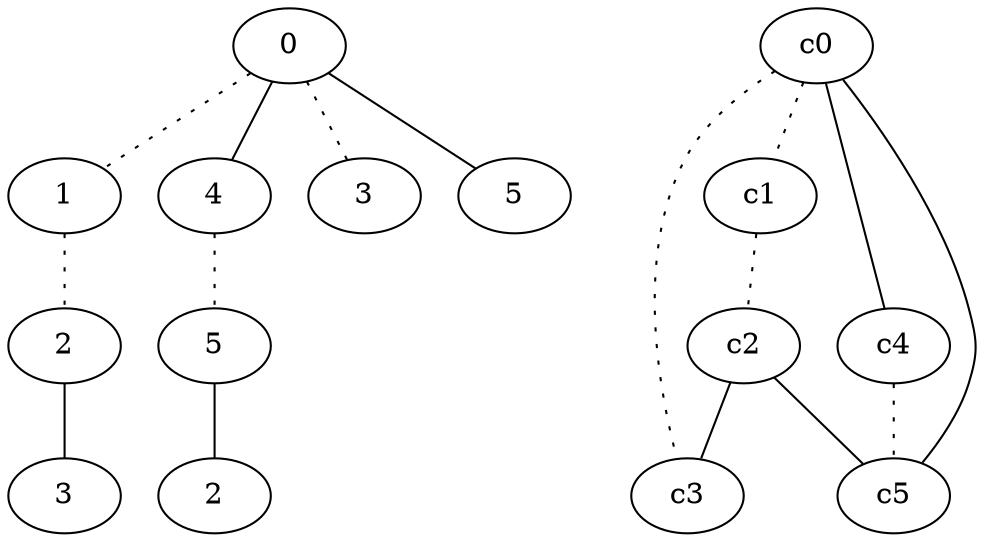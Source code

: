 graph {
a0[label=0];
a1[label=1];
a2[label=2];
a3[label=3];
a4[label=4];
a5[label=5];
a6[label=2];
a7[label=3];
a8[label=5];
a0 -- a1 [style=dotted];
a0 -- a4;
a0 -- a7 [style=dotted];
a0 -- a8;
a1 -- a2 [style=dotted];
a2 -- a3;
a4 -- a5 [style=dotted];
a5 -- a6;
c0 -- c1 [style=dotted];
c0 -- c3 [style=dotted];
c0 -- c4;
c0 -- c5;
c1 -- c2 [style=dotted];
c2 -- c3;
c2 -- c5;
c4 -- c5 [style=dotted];
}

